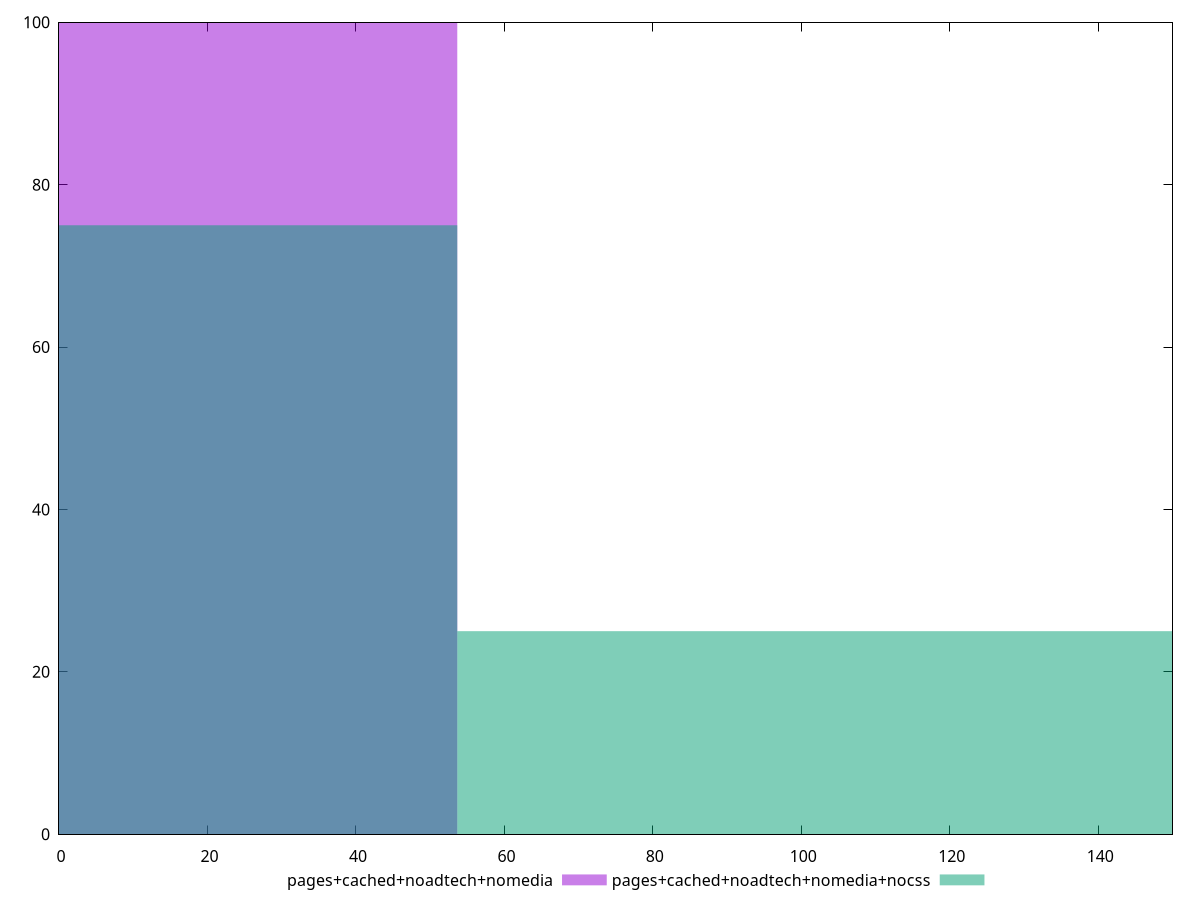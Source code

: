 reset

$pagesCachedNoadtechNomedia <<EOF
0 100
EOF

$pagesCachedNoadtechNomediaNocss <<EOF
0 75
107.30347952668788 25
EOF

set key outside below
set boxwidth 107.30347952668788
set xrange [0:150]
set yrange [0:100]
set trange [0:100]
set style fill transparent solid 0.5 noborder
set terminal svg size 640, 500 enhanced background rgb 'white'
set output "report_00021_2021-02-20T09:16:39.615Z/uses-webp-images/comparison/histogram/3_vs_4.svg"

plot $pagesCachedNoadtechNomedia title "pages+cached+noadtech+nomedia" with boxes, \
     $pagesCachedNoadtechNomediaNocss title "pages+cached+noadtech+nomedia+nocss" with boxes

reset
